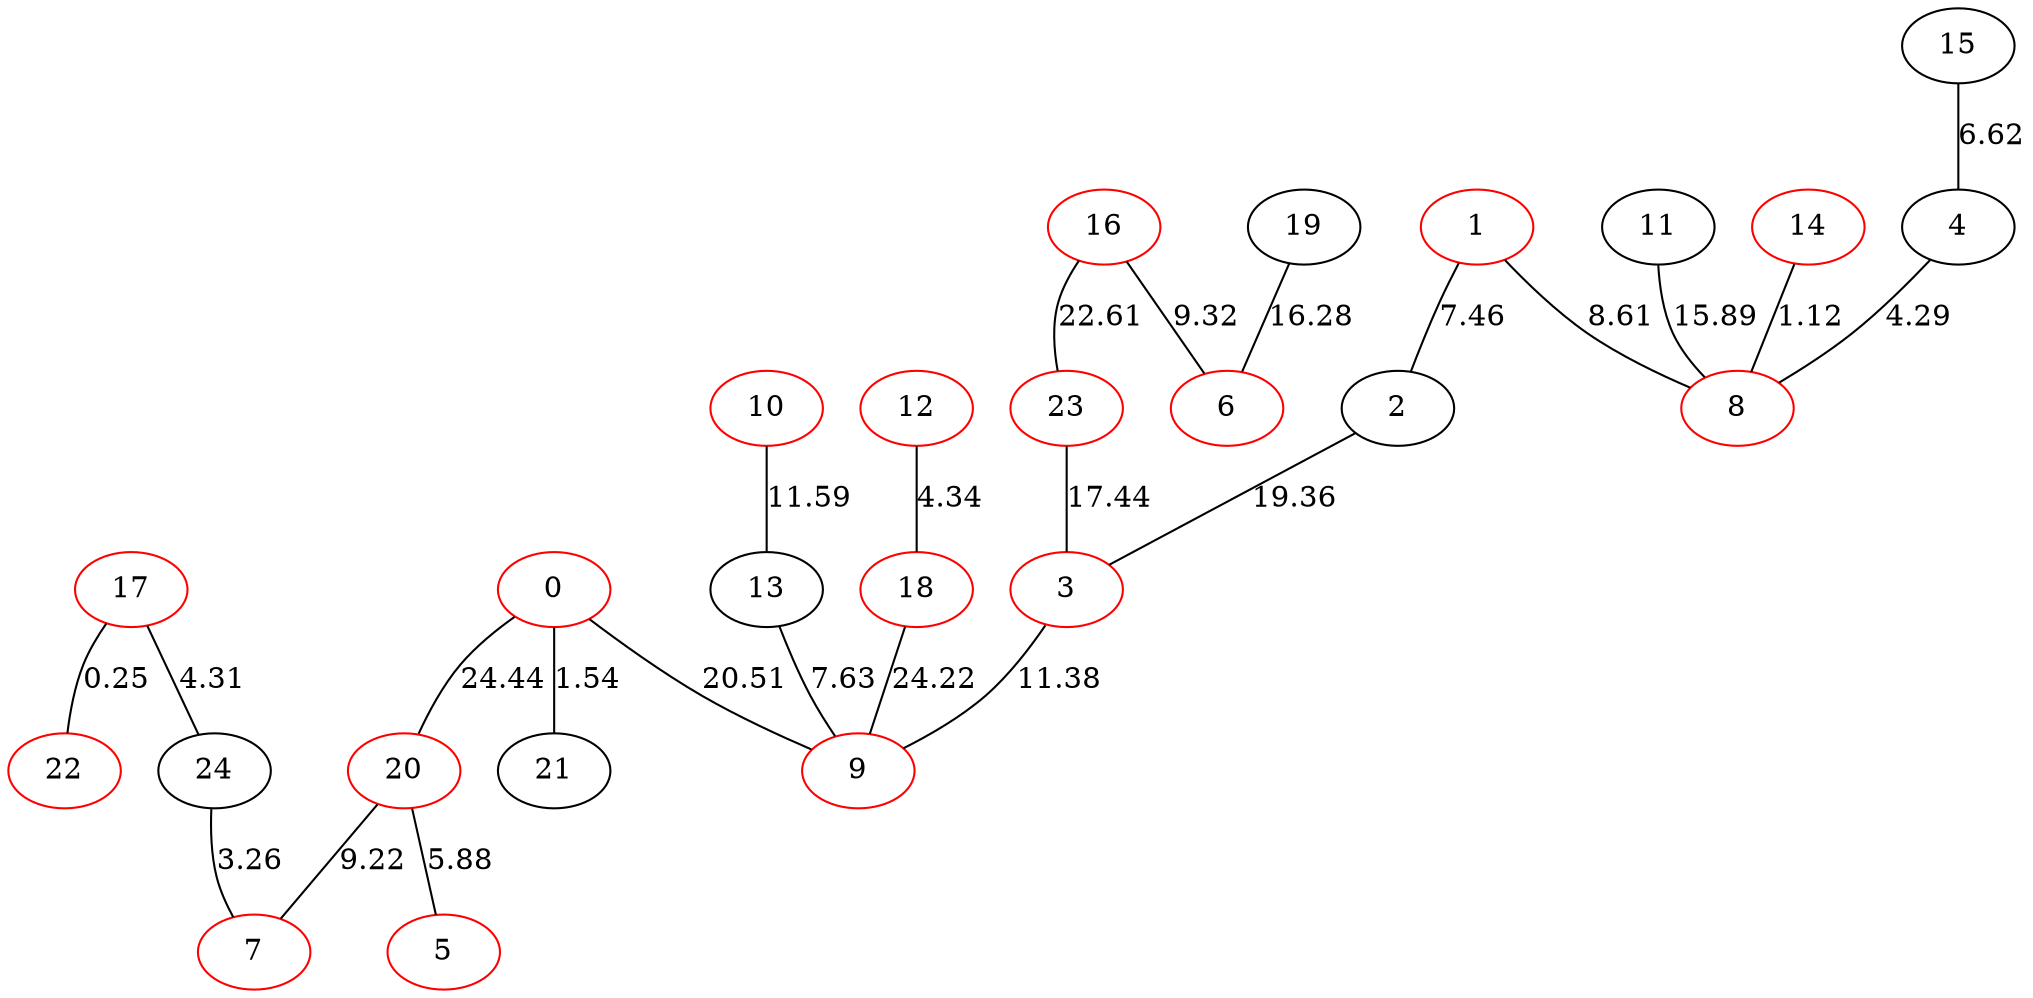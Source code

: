 graph {
22[color=red]
23[color=red]
24[color=black]
10[color=red]
11[color=black]
12[color=red]
13[color=black]
14[color=red]
15[color=black]
16[color=red]
17[color=red]
18[color=red]
19[color=black]
0[color=red]
1[color=red]
2[color=black]
3[color=red]
4[color=black]
5[color=red]
6[color=red]
7[color=red]
8[color=red]
9[color=red]
20[color=red]
21[color=black]
20--5[label=5.88]
19--6[label=16.28]
23--3[label=17.44]
24--7[label=3.26]
16--23[label=22.61]
20--7[label=9.22]
1--8[label=8.61]
3--9[label=11.38]
17--24[label=4.31]
11--8[label=15.89]
2--3[label=19.36]
0--21[label=1.54]
10--13[label=11.59]
1--2[label=7.46]
0--20[label=24.44]
16--6[label=9.32]
15--4[label=6.62]
12--18[label=4.34]
4--8[label=4.29]
13--9[label=7.63]
18--9[label=24.22]
17--22[label=0.25]
0--9[label=20.51]
14--8[label=1.12]
}
